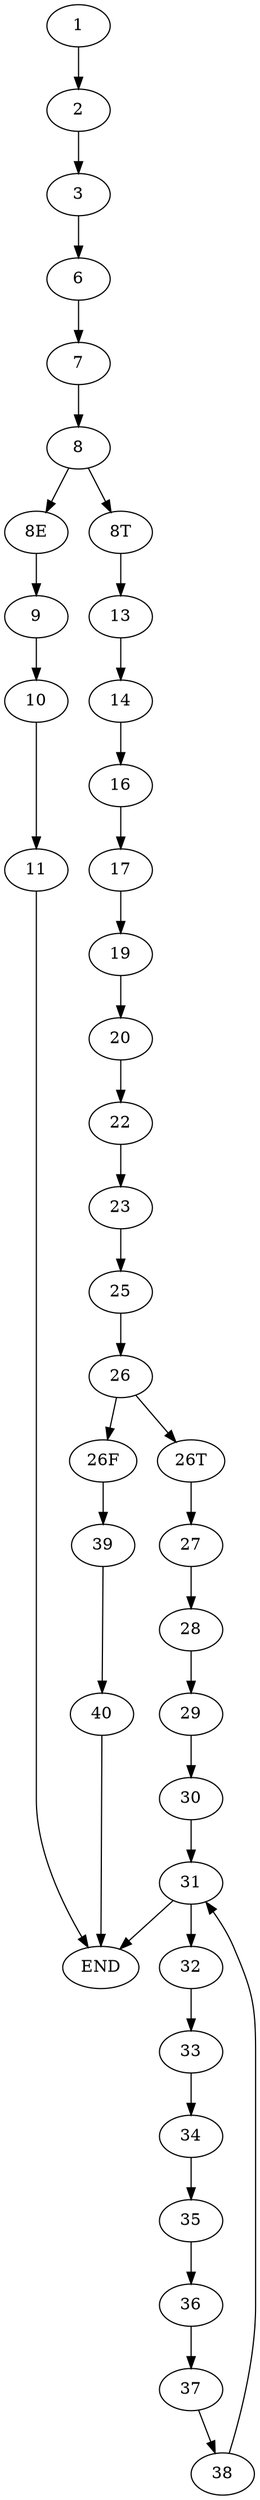 digraph sqlinj {
    1 -> 2 -> 3 -> 6
    6 -> 7 -> 8
    8 -> "8T" -> 13
    8 -> "8E" -> 9 -> 10 -> 11 -> "END"
    13 -> 14 -> 16-> 17 -> 19 -> 20 -> 22 -> 23 -> 25 -> 26 
    26 -> "26T" -> 27 -> 28 -> 29 -> 30 -> 31
    31 -> 32 -> 33 -> 34 -> 35 -> 36 -> 37 -> 38 -> 31
    31 -> "END"
    26 -> "26F" -> 39 -> 40 -> "END"
}